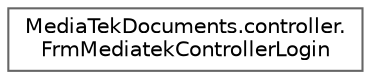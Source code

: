 digraph "Graphical Class Hierarchy"
{
 // LATEX_PDF_SIZE
  bgcolor="transparent";
  edge [fontname=Helvetica,fontsize=10,labelfontname=Helvetica,labelfontsize=10];
  node [fontname=Helvetica,fontsize=10,shape=box,height=0.2,width=0.4];
  rankdir="LR";
  Node0 [id="Node000000",label="MediaTekDocuments.controller.\lFrmMediatekControllerLogin",height=0.2,width=0.4,color="grey40", fillcolor="white", style="filled",URL="$class_media_tek_documents_1_1controller_1_1_frm_mediatek_controller_login.html",tooltip=" "];
}
